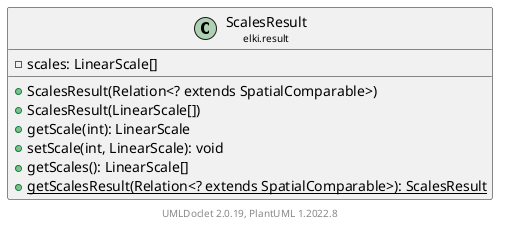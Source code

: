 @startuml
    remove .*\.(Instance|Par|Parameterizer|Factory)$
    set namespaceSeparator none
    hide empty fields
    hide empty methods

    class "<size:14>ScalesResult\n<size:10>elki.result" as elki.result.ScalesResult [[ScalesResult.html]] {
        -scales: LinearScale[]
        +ScalesResult(Relation<? extends SpatialComparable>)
        +ScalesResult(LinearScale[])
        +getScale(int): LinearScale
        +setScale(int, LinearScale): void
        +getScales(): LinearScale[]
        {static} +getScalesResult(Relation<? extends SpatialComparable>): ScalesResult
    }

    center footer UMLDoclet 2.0.19, PlantUML 1.2022.8
@enduml
